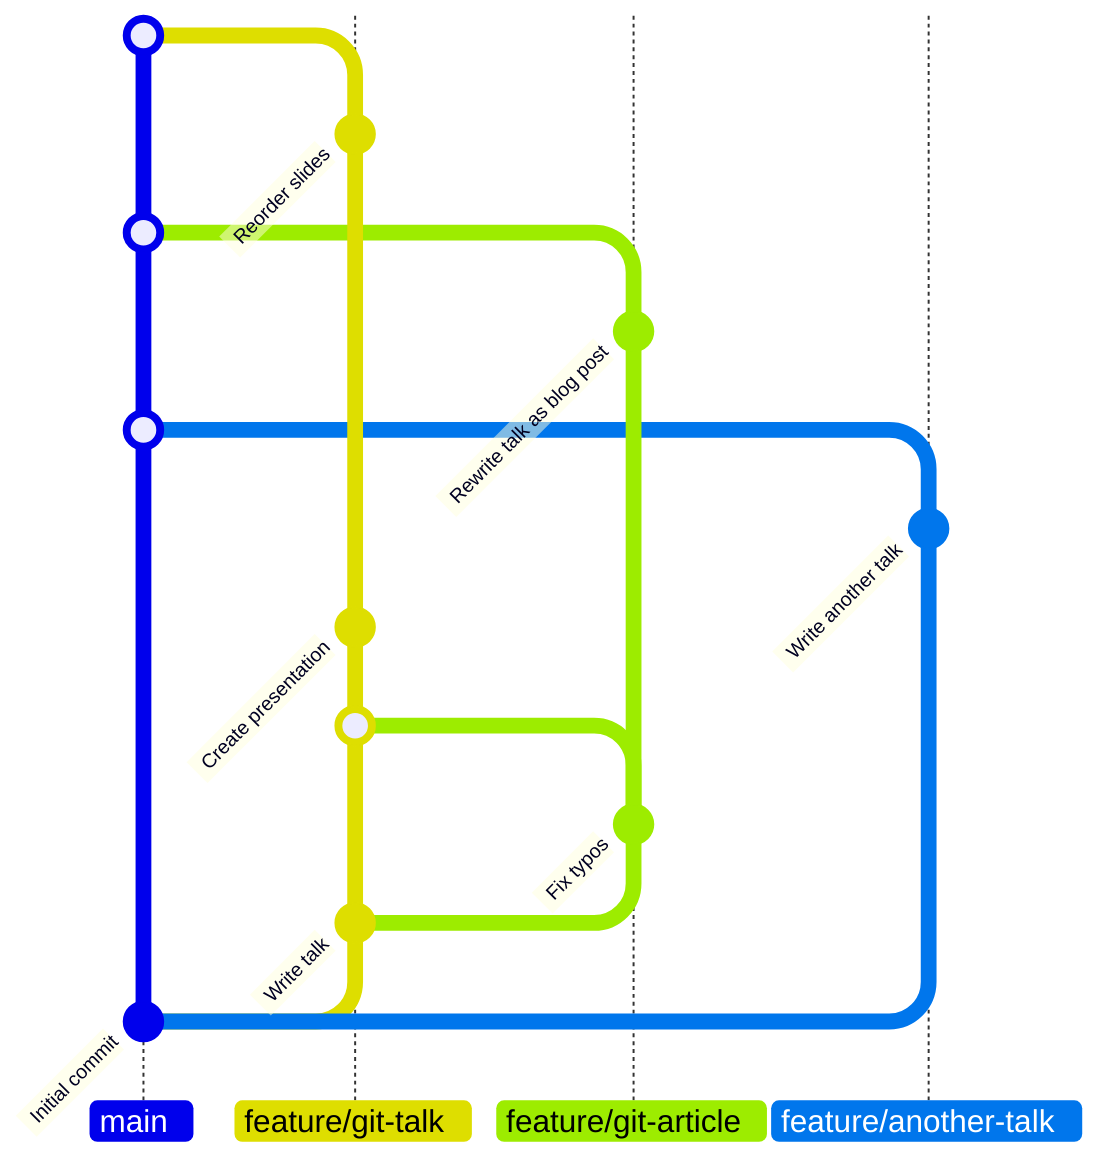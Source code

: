 gitGraph BT:
    commit id: "Initial commit"
    branch feature/git-talk
    commit id: "Write talk"
    branch feature/git-article
    commit id: "Fix typos"
    checkout feature/git-talk
    merge feature/git-article
    commit id: "Create presentation"
    checkout main
    branch feature/another-talk
    commit id: "Write another talk"
    checkout main
    merge feature/another-talk
    checkout feature/git-article
    commit id: "Rewrite talk as blog post"
    checkout main
    merge feature/git-article
    checkout feature/git-talk
    commit id: "Reorder slides"
    checkout main
    merge feature/git-talk
